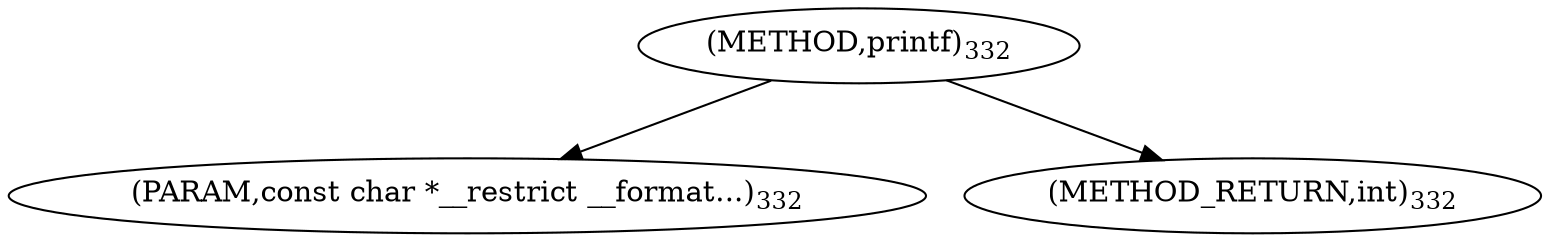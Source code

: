 digraph "printf" {  
"30164" [label = <(METHOD,printf)<SUB>332</SUB>> ]
"30165" [label = <(PARAM,const char *__restrict __format...)<SUB>332</SUB>> ]
"30166" [label = <(METHOD_RETURN,int)<SUB>332</SUB>> ]
  "30164" -> "30165" 
  "30164" -> "30166" 
}
